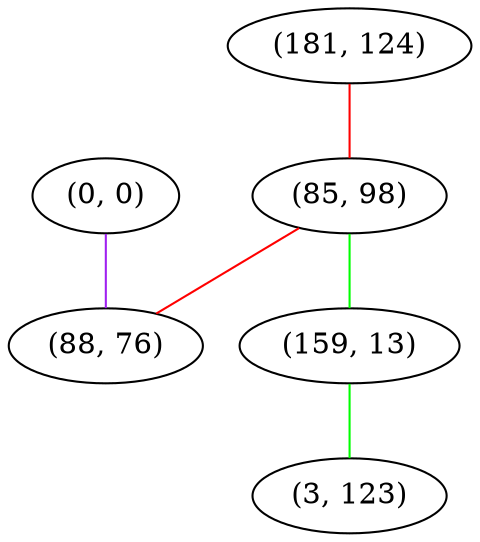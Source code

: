 graph "" {
"(0, 0)";
"(181, 124)";
"(85, 98)";
"(159, 13)";
"(88, 76)";
"(3, 123)";
"(0, 0)" -- "(88, 76)"  [color=purple, key=0, weight=4];
"(181, 124)" -- "(85, 98)"  [color=red, key=0, weight=1];
"(85, 98)" -- "(159, 13)"  [color=green, key=0, weight=2];
"(85, 98)" -- "(88, 76)"  [color=red, key=0, weight=1];
"(159, 13)" -- "(3, 123)"  [color=green, key=0, weight=2];
}
